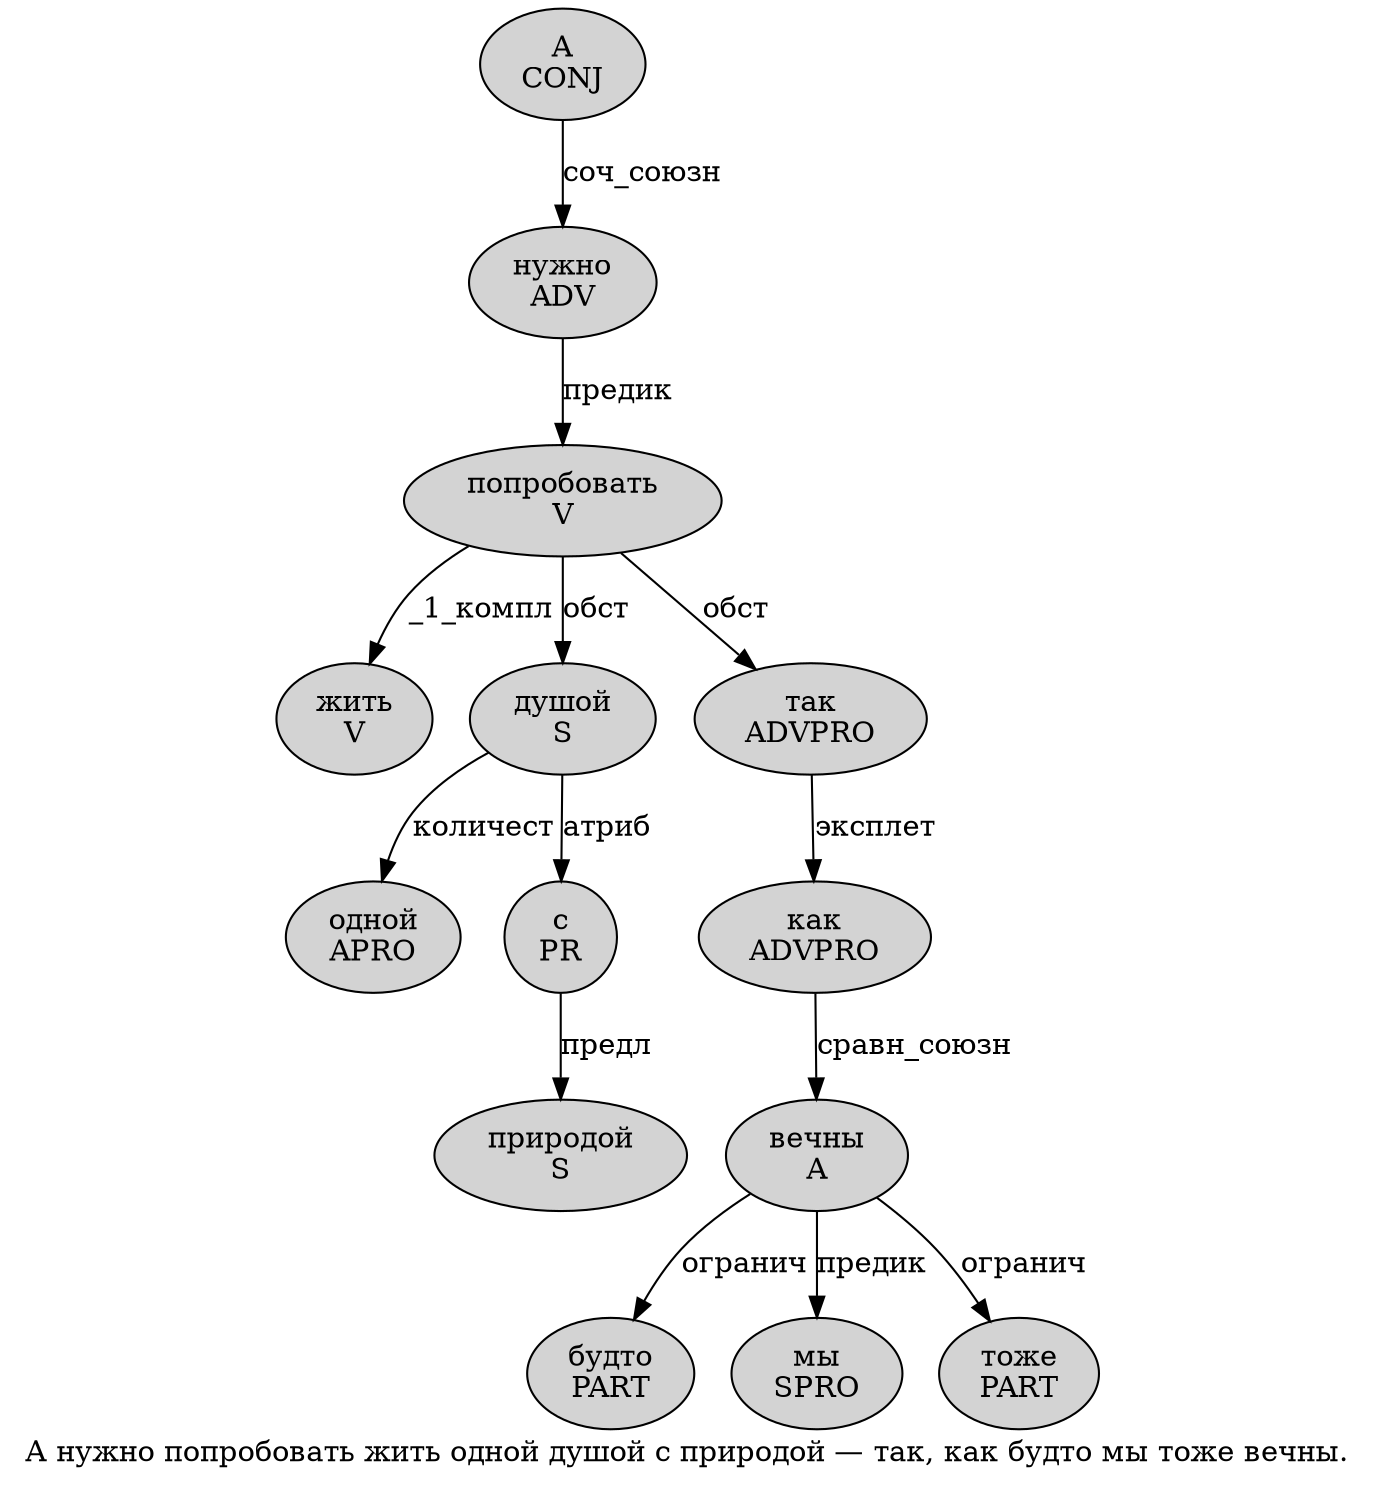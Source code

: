 digraph SENTENCE_2099 {
	graph [label="А нужно попробовать жить одной душой с природой — так, как будто мы тоже вечны."]
	node [style=filled]
		0 [label="А
CONJ" color="" fillcolor=lightgray penwidth=1 shape=ellipse]
		1 [label="нужно
ADV" color="" fillcolor=lightgray penwidth=1 shape=ellipse]
		2 [label="попробовать
V" color="" fillcolor=lightgray penwidth=1 shape=ellipse]
		3 [label="жить
V" color="" fillcolor=lightgray penwidth=1 shape=ellipse]
		4 [label="одной
APRO" color="" fillcolor=lightgray penwidth=1 shape=ellipse]
		5 [label="душой
S" color="" fillcolor=lightgray penwidth=1 shape=ellipse]
		6 [label="с
PR" color="" fillcolor=lightgray penwidth=1 shape=ellipse]
		7 [label="природой
S" color="" fillcolor=lightgray penwidth=1 shape=ellipse]
		9 [label="так
ADVPRO" color="" fillcolor=lightgray penwidth=1 shape=ellipse]
		11 [label="как
ADVPRO" color="" fillcolor=lightgray penwidth=1 shape=ellipse]
		12 [label="будто
PART" color="" fillcolor=lightgray penwidth=1 shape=ellipse]
		13 [label="мы
SPRO" color="" fillcolor=lightgray penwidth=1 shape=ellipse]
		14 [label="тоже
PART" color="" fillcolor=lightgray penwidth=1 shape=ellipse]
		15 [label="вечны
A" color="" fillcolor=lightgray penwidth=1 shape=ellipse]
			1 -> 2 [label="предик"]
			0 -> 1 [label="соч_союзн"]
			5 -> 4 [label="количест"]
			5 -> 6 [label="атриб"]
			11 -> 15 [label="сравн_союзн"]
			9 -> 11 [label="эксплет"]
			2 -> 3 [label="_1_компл"]
			2 -> 5 [label="обст"]
			2 -> 9 [label="обст"]
			6 -> 7 [label="предл"]
			15 -> 12 [label="огранич"]
			15 -> 13 [label="предик"]
			15 -> 14 [label="огранич"]
}